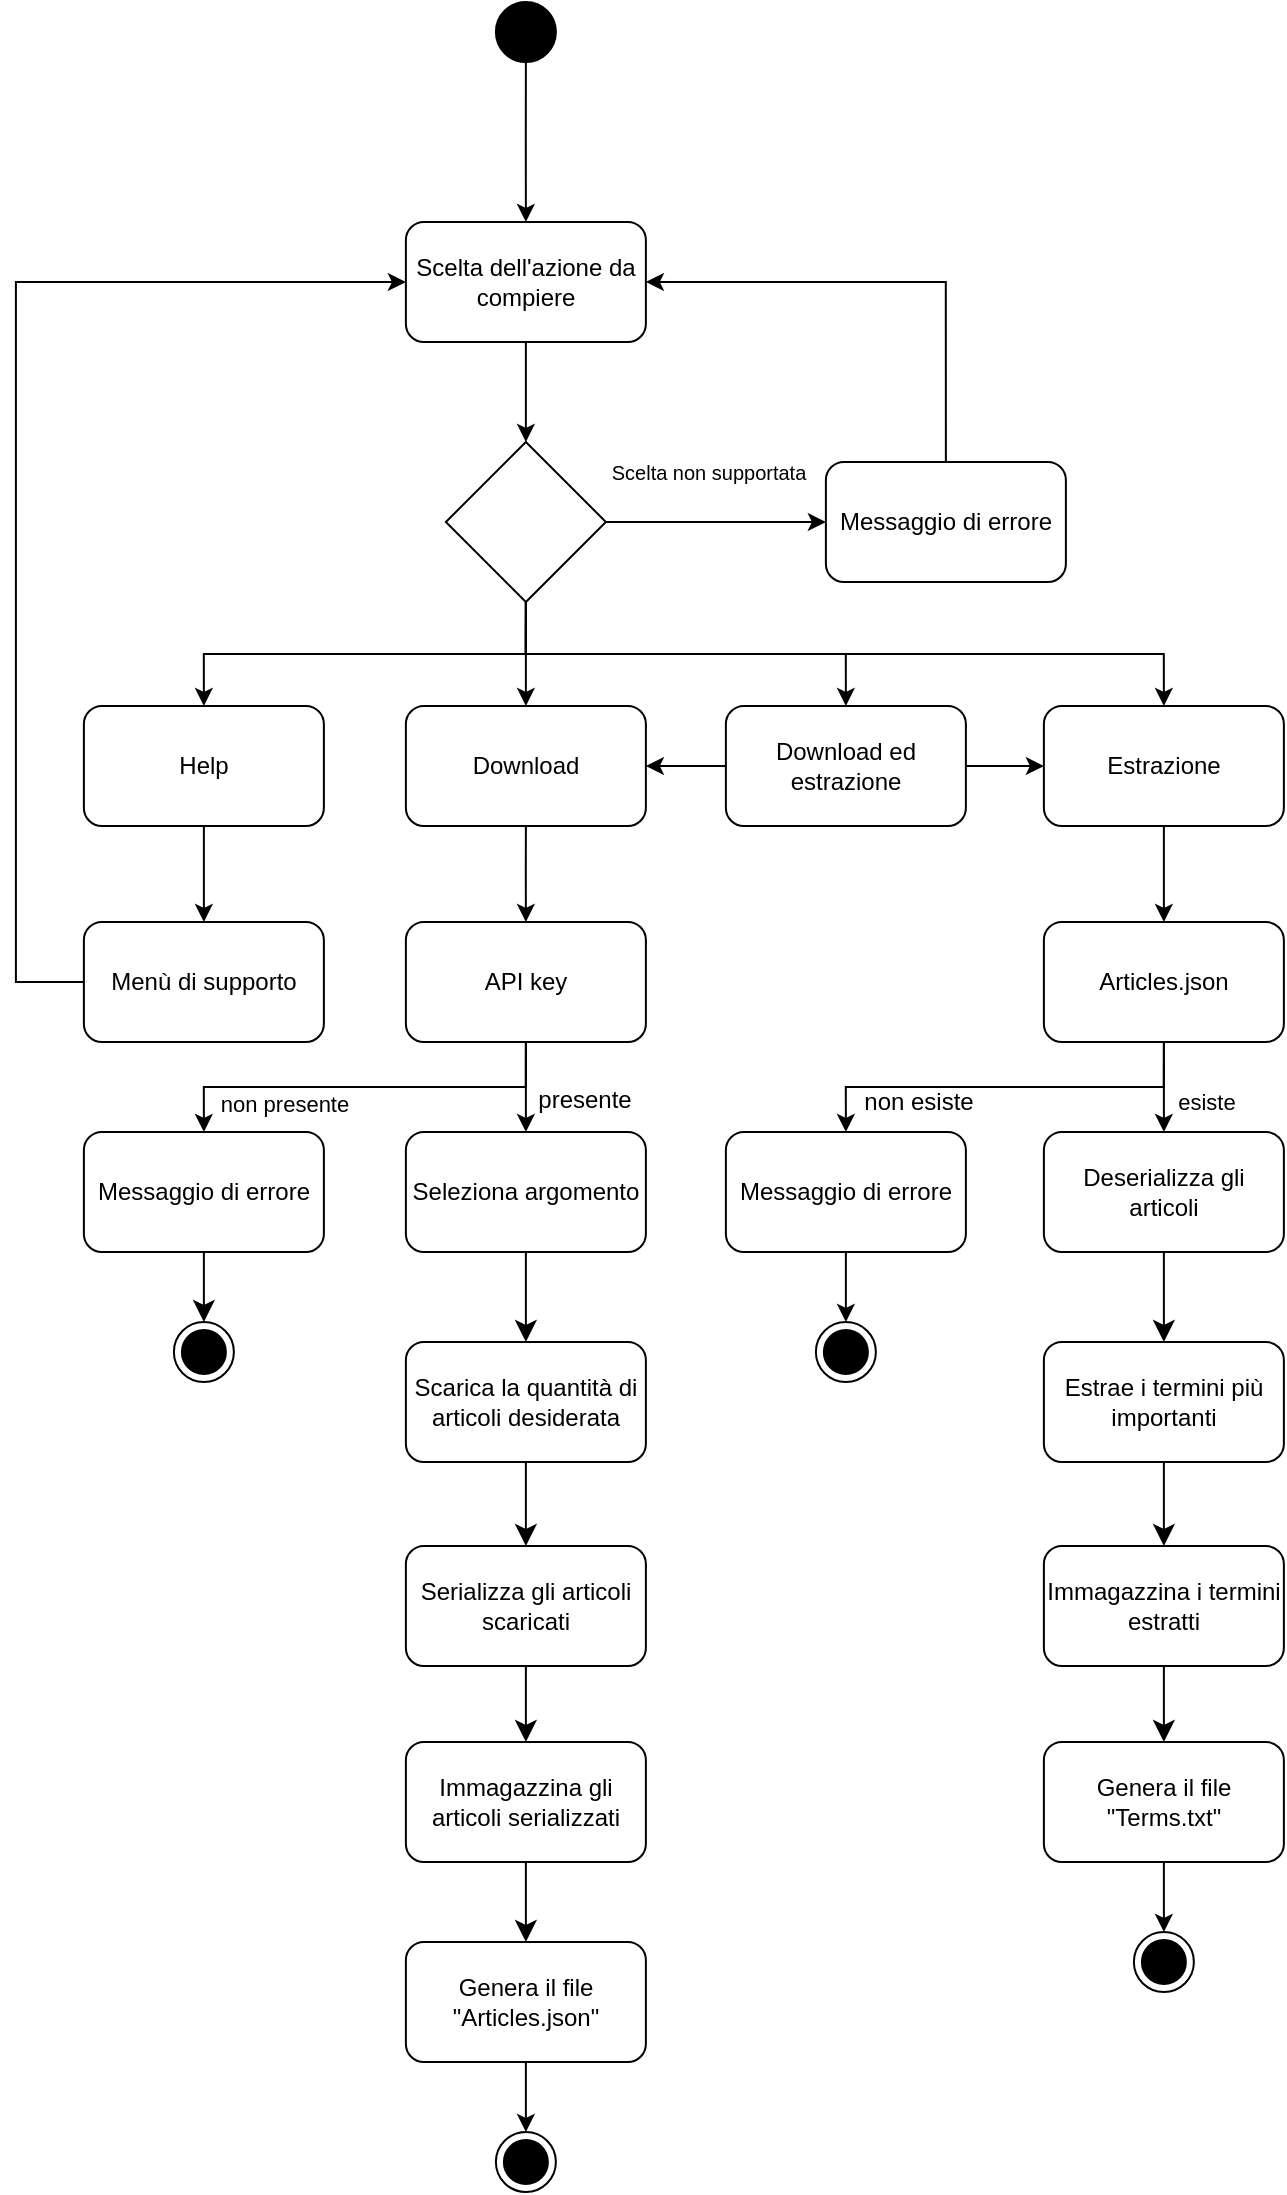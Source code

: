 <mxfile version="21.6.1" type="device">
  <diagram id="C5RBs43oDa-KdzZeNtuy" name="Page-1">
    <mxGraphModel dx="1313" dy="611" grid="1" gridSize="10" guides="1" tooltips="1" connect="1" arrows="1" fold="1" page="1" pageScale="1" pageWidth="827" pageHeight="1169" math="0" shadow="0">
      <root>
        <mxCell id="WIyWlLk6GJQsqaUBKTNV-0" />
        <mxCell id="WIyWlLk6GJQsqaUBKTNV-1" parent="WIyWlLk6GJQsqaUBKTNV-0" />
        <mxCell id="pGSttOoYL-2_VQbNKx7G-2" style="edgeStyle=orthogonalEdgeStyle;rounded=0;orthogonalLoop=1;jettySize=auto;html=1;entryX=0.5;entryY=0;entryDx=0;entryDy=0;exitX=0.5;exitY=1;exitDx=0;exitDy=0;" parent="WIyWlLk6GJQsqaUBKTNV-1" source="pGSttOoYL-2_VQbNKx7G-18" edge="1">
          <mxGeometry relative="1" as="geometry">
            <mxPoint x="351.94" y="70" as="sourcePoint" />
            <mxPoint x="351.94" y="130" as="targetPoint" />
          </mxGeometry>
        </mxCell>
        <mxCell id="pGSttOoYL-2_VQbNKx7G-4" style="edgeStyle=orthogonalEdgeStyle;rounded=0;orthogonalLoop=1;jettySize=auto;html=1;exitX=0.5;exitY=1;exitDx=0;exitDy=0;entryX=0.5;entryY=0;entryDx=0;entryDy=0;" parent="WIyWlLk6GJQsqaUBKTNV-1" source="pGSttOoYL-2_VQbNKx7G-8" target="pGSttOoYL-2_VQbNKx7G-3" edge="1">
          <mxGeometry relative="1" as="geometry">
            <mxPoint x="351.94" y="190" as="sourcePoint" />
          </mxGeometry>
        </mxCell>
        <mxCell id="pGSttOoYL-2_VQbNKx7G-14" style="edgeStyle=orthogonalEdgeStyle;rounded=0;orthogonalLoop=1;jettySize=auto;html=1;exitX=0.5;exitY=1;exitDx=0;exitDy=0;entryX=0.5;entryY=0;entryDx=0;entryDy=0;" parent="WIyWlLk6GJQsqaUBKTNV-1" source="pGSttOoYL-2_VQbNKx7G-3" target="pGSttOoYL-2_VQbNKx7G-10" edge="1">
          <mxGeometry relative="1" as="geometry" />
        </mxCell>
        <mxCell id="pGSttOoYL-2_VQbNKx7G-15" style="edgeStyle=orthogonalEdgeStyle;rounded=0;orthogonalLoop=1;jettySize=auto;html=1;exitX=0.5;exitY=1;exitDx=0;exitDy=0;entryX=0.5;entryY=0;entryDx=0;entryDy=0;" parent="WIyWlLk6GJQsqaUBKTNV-1" source="pGSttOoYL-2_VQbNKx7G-3" target="pGSttOoYL-2_VQbNKx7G-13" edge="1">
          <mxGeometry relative="1" as="geometry" />
        </mxCell>
        <mxCell id="pGSttOoYL-2_VQbNKx7G-16" style="edgeStyle=orthogonalEdgeStyle;rounded=0;orthogonalLoop=1;jettySize=auto;html=1;exitX=0.5;exitY=1;exitDx=0;exitDy=0;entryX=0.5;entryY=0;entryDx=0;entryDy=0;" parent="WIyWlLk6GJQsqaUBKTNV-1" source="pGSttOoYL-2_VQbNKx7G-3" target="pGSttOoYL-2_VQbNKx7G-11" edge="1">
          <mxGeometry relative="1" as="geometry" />
        </mxCell>
        <mxCell id="pGSttOoYL-2_VQbNKx7G-17" style="edgeStyle=orthogonalEdgeStyle;rounded=0;orthogonalLoop=1;jettySize=auto;html=1;exitX=0.5;exitY=1;exitDx=0;exitDy=0;entryX=0.5;entryY=0;entryDx=0;entryDy=0;" parent="WIyWlLk6GJQsqaUBKTNV-1" source="pGSttOoYL-2_VQbNKx7G-3" target="pGSttOoYL-2_VQbNKx7G-12" edge="1">
          <mxGeometry relative="1" as="geometry" />
        </mxCell>
        <mxCell id="pGSttOoYL-2_VQbNKx7G-30" style="edgeStyle=orthogonalEdgeStyle;rounded=0;orthogonalLoop=1;jettySize=auto;html=1;exitX=1;exitY=0.5;exitDx=0;exitDy=0;entryX=0;entryY=0.5;entryDx=0;entryDy=0;" parent="WIyWlLk6GJQsqaUBKTNV-1" source="pGSttOoYL-2_VQbNKx7G-3" target="pGSttOoYL-2_VQbNKx7G-27" edge="1">
          <mxGeometry relative="1" as="geometry" />
        </mxCell>
        <mxCell id="pGSttOoYL-2_VQbNKx7G-3" value="" style="rhombus;whiteSpace=wrap;html=1;" parent="WIyWlLk6GJQsqaUBKTNV-1" vertex="1">
          <mxGeometry x="311.94" y="240" width="80" height="80" as="geometry" />
        </mxCell>
        <mxCell id="pGSttOoYL-2_VQbNKx7G-8" value="Scelta dell&#39;azione da compiere" style="rounded=1;whiteSpace=wrap;html=1;" parent="WIyWlLk6GJQsqaUBKTNV-1" vertex="1">
          <mxGeometry x="291.94" y="130" width="120" height="60" as="geometry" />
        </mxCell>
        <mxCell id="pGSttOoYL-2_VQbNKx7G-34" style="edgeStyle=orthogonalEdgeStyle;rounded=0;orthogonalLoop=1;jettySize=auto;html=1;exitX=0.5;exitY=1;exitDx=0;exitDy=0;entryX=0.5;entryY=0;entryDx=0;entryDy=0;" parent="WIyWlLk6GJQsqaUBKTNV-1" source="pGSttOoYL-2_VQbNKx7G-10" target="pGSttOoYL-2_VQbNKx7G-33" edge="1">
          <mxGeometry relative="1" as="geometry" />
        </mxCell>
        <mxCell id="pGSttOoYL-2_VQbNKx7G-10" value="Help" style="rounded=1;whiteSpace=wrap;html=1;" parent="WIyWlLk6GJQsqaUBKTNV-1" vertex="1">
          <mxGeometry x="130.94" y="372" width="120" height="60" as="geometry" />
        </mxCell>
        <mxCell id="pGSttOoYL-2_VQbNKx7G-37" style="edgeStyle=orthogonalEdgeStyle;rounded=0;orthogonalLoop=1;jettySize=auto;html=1;exitX=0.5;exitY=1;exitDx=0;exitDy=0;" parent="WIyWlLk6GJQsqaUBKTNV-1" source="pGSttOoYL-2_VQbNKx7G-11" edge="1">
          <mxGeometry relative="1" as="geometry">
            <mxPoint x="351.94" y="480" as="targetPoint" />
          </mxGeometry>
        </mxCell>
        <mxCell id="pGSttOoYL-2_VQbNKx7G-11" value="Download" style="rounded=1;whiteSpace=wrap;html=1;" parent="WIyWlLk6GJQsqaUBKTNV-1" vertex="1">
          <mxGeometry x="291.94" y="372" width="120" height="60" as="geometry" />
        </mxCell>
        <mxCell id="pGSttOoYL-2_VQbNKx7G-20" style="edgeStyle=orthogonalEdgeStyle;rounded=0;orthogonalLoop=1;jettySize=auto;html=1;exitX=0;exitY=0.5;exitDx=0;exitDy=0;entryX=1;entryY=0.5;entryDx=0;entryDy=0;" parent="WIyWlLk6GJQsqaUBKTNV-1" source="pGSttOoYL-2_VQbNKx7G-12" target="pGSttOoYL-2_VQbNKx7G-11" edge="1">
          <mxGeometry relative="1" as="geometry" />
        </mxCell>
        <mxCell id="pGSttOoYL-2_VQbNKx7G-21" style="edgeStyle=orthogonalEdgeStyle;rounded=0;orthogonalLoop=1;jettySize=auto;html=1;exitX=1;exitY=0.5;exitDx=0;exitDy=0;entryX=0;entryY=0.5;entryDx=0;entryDy=0;" parent="WIyWlLk6GJQsqaUBKTNV-1" source="pGSttOoYL-2_VQbNKx7G-12" target="pGSttOoYL-2_VQbNKx7G-13" edge="1">
          <mxGeometry relative="1" as="geometry" />
        </mxCell>
        <mxCell id="pGSttOoYL-2_VQbNKx7G-12" value="Download ed estrazione" style="rounded=1;whiteSpace=wrap;html=1;" parent="WIyWlLk6GJQsqaUBKTNV-1" vertex="1">
          <mxGeometry x="451.94" y="372" width="120" height="60" as="geometry" />
        </mxCell>
        <mxCell id="pGSttOoYL-2_VQbNKx7G-84" style="edgeStyle=orthogonalEdgeStyle;rounded=0;orthogonalLoop=1;jettySize=auto;html=1;exitX=0.5;exitY=1;exitDx=0;exitDy=0;entryX=0.5;entryY=0;entryDx=0;entryDy=0;" parent="WIyWlLk6GJQsqaUBKTNV-1" source="pGSttOoYL-2_VQbNKx7G-13" target="pGSttOoYL-2_VQbNKx7G-66" edge="1">
          <mxGeometry relative="1" as="geometry" />
        </mxCell>
        <mxCell id="pGSttOoYL-2_VQbNKx7G-13" value="Estrazione" style="rounded=1;whiteSpace=wrap;html=1;" parent="WIyWlLk6GJQsqaUBKTNV-1" vertex="1">
          <mxGeometry x="610.94" y="372" width="120" height="60" as="geometry" />
        </mxCell>
        <mxCell id="pGSttOoYL-2_VQbNKx7G-18" value="" style="ellipse;fillColor=strokeColor;html=1;" parent="WIyWlLk6GJQsqaUBKTNV-1" vertex="1">
          <mxGeometry x="336.94" y="20" width="30" height="30" as="geometry" />
        </mxCell>
        <mxCell id="pGSttOoYL-2_VQbNKx7G-32" style="edgeStyle=orthogonalEdgeStyle;rounded=0;orthogonalLoop=1;jettySize=auto;html=1;exitX=0.5;exitY=0;exitDx=0;exitDy=0;entryX=1;entryY=0.5;entryDx=0;entryDy=0;" parent="WIyWlLk6GJQsqaUBKTNV-1" source="pGSttOoYL-2_VQbNKx7G-27" target="pGSttOoYL-2_VQbNKx7G-8" edge="1">
          <mxGeometry relative="1" as="geometry" />
        </mxCell>
        <mxCell id="pGSttOoYL-2_VQbNKx7G-27" value="Messaggio di errore" style="rounded=1;whiteSpace=wrap;html=1;" parent="WIyWlLk6GJQsqaUBKTNV-1" vertex="1">
          <mxGeometry x="501.94" y="250" width="120" height="60" as="geometry" />
        </mxCell>
        <mxCell id="pGSttOoYL-2_VQbNKx7G-7" value="Scelta non supportata" style="text;html=1;align=center;verticalAlign=middle;resizable=0;points=[];autosize=1;strokeColor=none;fillColor=none;rounded=0;fontSize=10;" parent="WIyWlLk6GJQsqaUBKTNV-1" vertex="1">
          <mxGeometry x="377.94" y="240" width="130" height="30" as="geometry" />
        </mxCell>
        <mxCell id="QISGLWWEZg4wHyY-FCXr-8" style="edgeStyle=orthogonalEdgeStyle;rounded=0;orthogonalLoop=1;jettySize=auto;html=1;exitX=0;exitY=0.5;exitDx=0;exitDy=0;entryX=0;entryY=0.5;entryDx=0;entryDy=0;" edge="1" parent="WIyWlLk6GJQsqaUBKTNV-1" source="pGSttOoYL-2_VQbNKx7G-33" target="pGSttOoYL-2_VQbNKx7G-8">
          <mxGeometry relative="1" as="geometry">
            <Array as="points">
              <mxPoint x="96.94" y="510" />
              <mxPoint x="96.94" y="160" />
            </Array>
          </mxGeometry>
        </mxCell>
        <mxCell id="pGSttOoYL-2_VQbNKx7G-33" value="Menù di supporto" style="rounded=1;whiteSpace=wrap;html=1;" parent="WIyWlLk6GJQsqaUBKTNV-1" vertex="1">
          <mxGeometry x="130.94" y="480" width="120" height="60" as="geometry" />
        </mxCell>
        <mxCell id="pGSttOoYL-2_VQbNKx7G-42" style="edgeStyle=orthogonalEdgeStyle;rounded=0;orthogonalLoop=1;jettySize=auto;html=1;exitX=0.5;exitY=1;exitDx=0;exitDy=0;entryX=0.5;entryY=0;entryDx=0;entryDy=0;" parent="WIyWlLk6GJQsqaUBKTNV-1" source="pGSttOoYL-2_VQbNKx7G-40" target="pGSttOoYL-2_VQbNKx7G-41" edge="1">
          <mxGeometry relative="1" as="geometry" />
        </mxCell>
        <mxCell id="pGSttOoYL-2_VQbNKx7G-52" value="non presente" style="edgeLabel;html=1;align=center;verticalAlign=middle;resizable=0;points=[];" parent="pGSttOoYL-2_VQbNKx7G-42" vertex="1" connectable="0">
          <mxGeometry x="-0.043" relative="1" as="geometry">
            <mxPoint x="-45" y="8" as="offset" />
          </mxGeometry>
        </mxCell>
        <mxCell id="pGSttOoYL-2_VQbNKx7G-48" style="edgeStyle=orthogonalEdgeStyle;rounded=0;orthogonalLoop=1;jettySize=auto;html=1;exitX=0.5;exitY=1;exitDx=0;exitDy=0;entryX=0.5;entryY=0;entryDx=0;entryDy=0;" parent="WIyWlLk6GJQsqaUBKTNV-1" source="pGSttOoYL-2_VQbNKx7G-40" target="pGSttOoYL-2_VQbNKx7G-47" edge="1">
          <mxGeometry relative="1" as="geometry" />
        </mxCell>
        <mxCell id="pGSttOoYL-2_VQbNKx7G-40" value="API key" style="rounded=1;whiteSpace=wrap;html=1;" parent="WIyWlLk6GJQsqaUBKTNV-1" vertex="1">
          <mxGeometry x="291.94" y="480" width="120" height="60" as="geometry" />
        </mxCell>
        <mxCell id="6ZSsys-piH7QAnNcfmuM-6" style="edgeStyle=none;curved=1;rounded=0;orthogonalLoop=1;jettySize=auto;html=1;exitX=0.5;exitY=1;exitDx=0;exitDy=0;entryX=0.5;entryY=0;entryDx=0;entryDy=0;fontSize=12;startSize=8;endSize=8;" parent="WIyWlLk6GJQsqaUBKTNV-1" source="pGSttOoYL-2_VQbNKx7G-41" target="pGSttOoYL-2_VQbNKx7G-43" edge="1">
          <mxGeometry relative="1" as="geometry" />
        </mxCell>
        <mxCell id="pGSttOoYL-2_VQbNKx7G-41" value="Messaggio di errore" style="rounded=1;whiteSpace=wrap;html=1;" parent="WIyWlLk6GJQsqaUBKTNV-1" vertex="1">
          <mxGeometry x="130.94" y="585" width="120" height="60" as="geometry" />
        </mxCell>
        <mxCell id="pGSttOoYL-2_VQbNKx7G-43" value="" style="ellipse;html=1;shape=endState;fillColor=strokeColor;" parent="WIyWlLk6GJQsqaUBKTNV-1" vertex="1">
          <mxGeometry x="175.94" y="680" width="30" height="30" as="geometry" />
        </mxCell>
        <mxCell id="6ZSsys-piH7QAnNcfmuM-2" style="edgeStyle=none;curved=1;rounded=0;orthogonalLoop=1;jettySize=auto;html=1;exitX=0.5;exitY=1;exitDx=0;exitDy=0;entryX=0.5;entryY=0;entryDx=0;entryDy=0;fontSize=12;startSize=8;endSize=8;" parent="WIyWlLk6GJQsqaUBKTNV-1" source="pGSttOoYL-2_VQbNKx7G-47" target="pGSttOoYL-2_VQbNKx7G-53" edge="1">
          <mxGeometry relative="1" as="geometry" />
        </mxCell>
        <mxCell id="pGSttOoYL-2_VQbNKx7G-47" value="Seleziona argomento" style="rounded=1;whiteSpace=wrap;html=1;verticalAlign=middle;" parent="WIyWlLk6GJQsqaUBKTNV-1" vertex="1">
          <mxGeometry x="291.94" y="585" width="120" height="60" as="geometry" />
        </mxCell>
        <mxCell id="6ZSsys-piH7QAnNcfmuM-3" style="edgeStyle=none;curved=1;rounded=0;orthogonalLoop=1;jettySize=auto;html=1;exitX=0.5;exitY=1;exitDx=0;exitDy=0;entryX=0.5;entryY=0;entryDx=0;entryDy=0;fontSize=12;startSize=8;endSize=8;" parent="WIyWlLk6GJQsqaUBKTNV-1" source="pGSttOoYL-2_VQbNKx7G-53" target="pGSttOoYL-2_VQbNKx7G-55" edge="1">
          <mxGeometry relative="1" as="geometry" />
        </mxCell>
        <mxCell id="pGSttOoYL-2_VQbNKx7G-53" value="Scarica la quantità di articoli desiderata" style="rounded=1;whiteSpace=wrap;html=1;verticalAlign=middle;" parent="WIyWlLk6GJQsqaUBKTNV-1" vertex="1">
          <mxGeometry x="291.94" y="690" width="120" height="60" as="geometry" />
        </mxCell>
        <mxCell id="6ZSsys-piH7QAnNcfmuM-4" style="edgeStyle=none;curved=1;rounded=0;orthogonalLoop=1;jettySize=auto;html=1;exitX=0.5;exitY=1;exitDx=0;exitDy=0;entryX=0.5;entryY=0;entryDx=0;entryDy=0;fontSize=12;startSize=8;endSize=8;" parent="WIyWlLk6GJQsqaUBKTNV-1" source="pGSttOoYL-2_VQbNKx7G-55" target="pGSttOoYL-2_VQbNKx7G-57" edge="1">
          <mxGeometry relative="1" as="geometry" />
        </mxCell>
        <mxCell id="pGSttOoYL-2_VQbNKx7G-55" value="Serializza gli articoli scaricati" style="rounded=1;whiteSpace=wrap;html=1;verticalAlign=middle;" parent="WIyWlLk6GJQsqaUBKTNV-1" vertex="1">
          <mxGeometry x="291.94" y="792" width="120" height="60" as="geometry" />
        </mxCell>
        <mxCell id="6ZSsys-piH7QAnNcfmuM-5" style="edgeStyle=none;curved=1;rounded=0;orthogonalLoop=1;jettySize=auto;html=1;exitX=0.5;exitY=1;exitDx=0;exitDy=0;entryX=0.5;entryY=0;entryDx=0;entryDy=0;fontSize=12;startSize=8;endSize=8;" parent="WIyWlLk6GJQsqaUBKTNV-1" source="pGSttOoYL-2_VQbNKx7G-57" target="pGSttOoYL-2_VQbNKx7G-60" edge="1">
          <mxGeometry relative="1" as="geometry" />
        </mxCell>
        <mxCell id="pGSttOoYL-2_VQbNKx7G-57" value="Immagazzina gli articoli serializzati" style="rounded=1;whiteSpace=wrap;html=1;verticalAlign=middle;" parent="WIyWlLk6GJQsqaUBKTNV-1" vertex="1">
          <mxGeometry x="291.94" y="890" width="120" height="60" as="geometry" />
        </mxCell>
        <mxCell id="QISGLWWEZg4wHyY-FCXr-7" style="edgeStyle=orthogonalEdgeStyle;rounded=0;orthogonalLoop=1;jettySize=auto;html=1;exitX=0.5;exitY=1;exitDx=0;exitDy=0;entryX=0.5;entryY=0;entryDx=0;entryDy=0;strokeWidth=1;" edge="1" parent="WIyWlLk6GJQsqaUBKTNV-1" source="pGSttOoYL-2_VQbNKx7G-60" target="QISGLWWEZg4wHyY-FCXr-1">
          <mxGeometry relative="1" as="geometry" />
        </mxCell>
        <mxCell id="pGSttOoYL-2_VQbNKx7G-60" value="Genera il file &quot;Articles.json&quot;" style="rounded=1;whiteSpace=wrap;html=1;verticalAlign=middle;" parent="WIyWlLk6GJQsqaUBKTNV-1" vertex="1">
          <mxGeometry x="291.94" y="990" width="120" height="60" as="geometry" />
        </mxCell>
        <mxCell id="pGSttOoYL-2_VQbNKx7G-64" value="&lt;div&gt;presente&lt;/div&gt;" style="text;html=1;align=center;verticalAlign=middle;resizable=0;points=[];autosize=1;strokeColor=none;fillColor=none;" parent="WIyWlLk6GJQsqaUBKTNV-1" vertex="1">
          <mxGeometry x="345.94" y="554" width="70" height="30" as="geometry" />
        </mxCell>
        <mxCell id="pGSttOoYL-2_VQbNKx7G-69" style="edgeStyle=orthogonalEdgeStyle;rounded=0;orthogonalLoop=1;jettySize=auto;html=1;exitX=0.5;exitY=1;exitDx=0;exitDy=0;entryX=0.5;entryY=0;entryDx=0;entryDy=0;" parent="WIyWlLk6GJQsqaUBKTNV-1" source="pGSttOoYL-2_VQbNKx7G-66" target="pGSttOoYL-2_VQbNKx7G-67" edge="1">
          <mxGeometry relative="1" as="geometry" />
        </mxCell>
        <mxCell id="pGSttOoYL-2_VQbNKx7G-70" style="edgeStyle=orthogonalEdgeStyle;rounded=0;orthogonalLoop=1;jettySize=auto;html=1;exitX=0.5;exitY=1;exitDx=0;exitDy=0;entryX=0.5;entryY=0;entryDx=0;entryDy=0;" parent="WIyWlLk6GJQsqaUBKTNV-1" source="pGSttOoYL-2_VQbNKx7G-66" target="pGSttOoYL-2_VQbNKx7G-68" edge="1">
          <mxGeometry relative="1" as="geometry" />
        </mxCell>
        <mxCell id="pGSttOoYL-2_VQbNKx7G-71" value="esiste" style="edgeLabel;html=1;align=center;verticalAlign=middle;resizable=0;points=[];" parent="pGSttOoYL-2_VQbNKx7G-70" vertex="1" connectable="0">
          <mxGeometry x="0.34" y="3" relative="1" as="geometry">
            <mxPoint x="18" as="offset" />
          </mxGeometry>
        </mxCell>
        <mxCell id="pGSttOoYL-2_VQbNKx7G-66" value="Articles.json" style="rounded=1;whiteSpace=wrap;html=1;" parent="WIyWlLk6GJQsqaUBKTNV-1" vertex="1">
          <mxGeometry x="610.94" y="480" width="120" height="60" as="geometry" />
        </mxCell>
        <mxCell id="QISGLWWEZg4wHyY-FCXr-14" style="edgeStyle=orthogonalEdgeStyle;rounded=0;orthogonalLoop=1;jettySize=auto;html=1;exitX=0.5;exitY=1;exitDx=0;exitDy=0;entryX=0.5;entryY=0;entryDx=0;entryDy=0;" edge="1" parent="WIyWlLk6GJQsqaUBKTNV-1" source="pGSttOoYL-2_VQbNKx7G-67" target="QISGLWWEZg4wHyY-FCXr-12">
          <mxGeometry relative="1" as="geometry" />
        </mxCell>
        <mxCell id="pGSttOoYL-2_VQbNKx7G-67" value="Messaggio di errore" style="rounded=1;whiteSpace=wrap;html=1;" parent="WIyWlLk6GJQsqaUBKTNV-1" vertex="1">
          <mxGeometry x="451.94" y="585" width="120" height="60" as="geometry" />
        </mxCell>
        <mxCell id="6ZSsys-piH7QAnNcfmuM-0" style="edgeStyle=none;curved=1;rounded=0;orthogonalLoop=1;jettySize=auto;html=1;exitX=0.5;exitY=1;exitDx=0;exitDy=0;entryX=0.5;entryY=0;entryDx=0;entryDy=0;fontSize=12;startSize=8;endSize=8;" parent="WIyWlLk6GJQsqaUBKTNV-1" source="pGSttOoYL-2_VQbNKx7G-68" target="pGSttOoYL-2_VQbNKx7G-75" edge="1">
          <mxGeometry relative="1" as="geometry" />
        </mxCell>
        <mxCell id="pGSttOoYL-2_VQbNKx7G-68" value="Deserializza gli articoli" style="rounded=1;whiteSpace=wrap;html=1;" parent="WIyWlLk6GJQsqaUBKTNV-1" vertex="1">
          <mxGeometry x="610.94" y="585" width="120" height="60" as="geometry" />
        </mxCell>
        <mxCell id="pGSttOoYL-2_VQbNKx7G-72" value="non esiste" style="text;html=1;align=center;verticalAlign=middle;resizable=0;points=[];autosize=1;strokeColor=none;fillColor=none;" parent="WIyWlLk6GJQsqaUBKTNV-1" vertex="1">
          <mxGeometry x="507.94" y="555" width="80" height="30" as="geometry" />
        </mxCell>
        <mxCell id="6ZSsys-piH7QAnNcfmuM-7" style="edgeStyle=none;curved=1;rounded=0;orthogonalLoop=1;jettySize=auto;html=1;exitX=0.5;exitY=1;exitDx=0;exitDy=0;entryX=0.5;entryY=0;entryDx=0;entryDy=0;fontSize=12;startSize=8;endSize=8;" parent="WIyWlLk6GJQsqaUBKTNV-1" source="pGSttOoYL-2_VQbNKx7G-73" target="pGSttOoYL-2_VQbNKx7G-76" edge="1">
          <mxGeometry relative="1" as="geometry" />
        </mxCell>
        <mxCell id="pGSttOoYL-2_VQbNKx7G-73" value="Immagazzina i termini estratti" style="rounded=1;whiteSpace=wrap;html=1;" parent="WIyWlLk6GJQsqaUBKTNV-1" vertex="1">
          <mxGeometry x="610.94" y="792" width="120" height="60" as="geometry" />
        </mxCell>
        <mxCell id="6ZSsys-piH7QAnNcfmuM-1" style="edgeStyle=none;curved=1;rounded=0;orthogonalLoop=1;jettySize=auto;html=1;exitX=0.5;exitY=1;exitDx=0;exitDy=0;entryX=0.5;entryY=0;entryDx=0;entryDy=0;fontSize=12;startSize=8;endSize=8;" parent="WIyWlLk6GJQsqaUBKTNV-1" source="pGSttOoYL-2_VQbNKx7G-75" target="pGSttOoYL-2_VQbNKx7G-73" edge="1">
          <mxGeometry relative="1" as="geometry" />
        </mxCell>
        <mxCell id="pGSttOoYL-2_VQbNKx7G-75" value="Estrae i termini più importanti" style="rounded=1;whiteSpace=wrap;html=1;" parent="WIyWlLk6GJQsqaUBKTNV-1" vertex="1">
          <mxGeometry x="610.94" y="690" width="120" height="60" as="geometry" />
        </mxCell>
        <mxCell id="QISGLWWEZg4wHyY-FCXr-6" style="edgeStyle=orthogonalEdgeStyle;rounded=0;orthogonalLoop=1;jettySize=auto;html=1;exitX=0.5;exitY=1;exitDx=0;exitDy=0;entryX=0.5;entryY=0;entryDx=0;entryDy=0;" edge="1" parent="WIyWlLk6GJQsqaUBKTNV-1" source="pGSttOoYL-2_VQbNKx7G-76" target="QISGLWWEZg4wHyY-FCXr-4">
          <mxGeometry relative="1" as="geometry" />
        </mxCell>
        <mxCell id="pGSttOoYL-2_VQbNKx7G-76" value="Genera il file &quot;Terms.txt&quot;" style="rounded=1;whiteSpace=wrap;html=1;" parent="WIyWlLk6GJQsqaUBKTNV-1" vertex="1">
          <mxGeometry x="610.94" y="890" width="120" height="60" as="geometry" />
        </mxCell>
        <mxCell id="QISGLWWEZg4wHyY-FCXr-1" value="" style="ellipse;html=1;shape=endState;fillColor=strokeColor;" vertex="1" parent="WIyWlLk6GJQsqaUBKTNV-1">
          <mxGeometry x="336.94" y="1085" width="30" height="30" as="geometry" />
        </mxCell>
        <mxCell id="QISGLWWEZg4wHyY-FCXr-4" value="" style="ellipse;html=1;shape=endState;fillColor=strokeColor;" vertex="1" parent="WIyWlLk6GJQsqaUBKTNV-1">
          <mxGeometry x="655.94" y="985" width="30" height="30" as="geometry" />
        </mxCell>
        <mxCell id="QISGLWWEZg4wHyY-FCXr-12" value="" style="ellipse;html=1;shape=endState;fillColor=strokeColor;" vertex="1" parent="WIyWlLk6GJQsqaUBKTNV-1">
          <mxGeometry x="496.94" y="680" width="30" height="30" as="geometry" />
        </mxCell>
      </root>
    </mxGraphModel>
  </diagram>
</mxfile>
